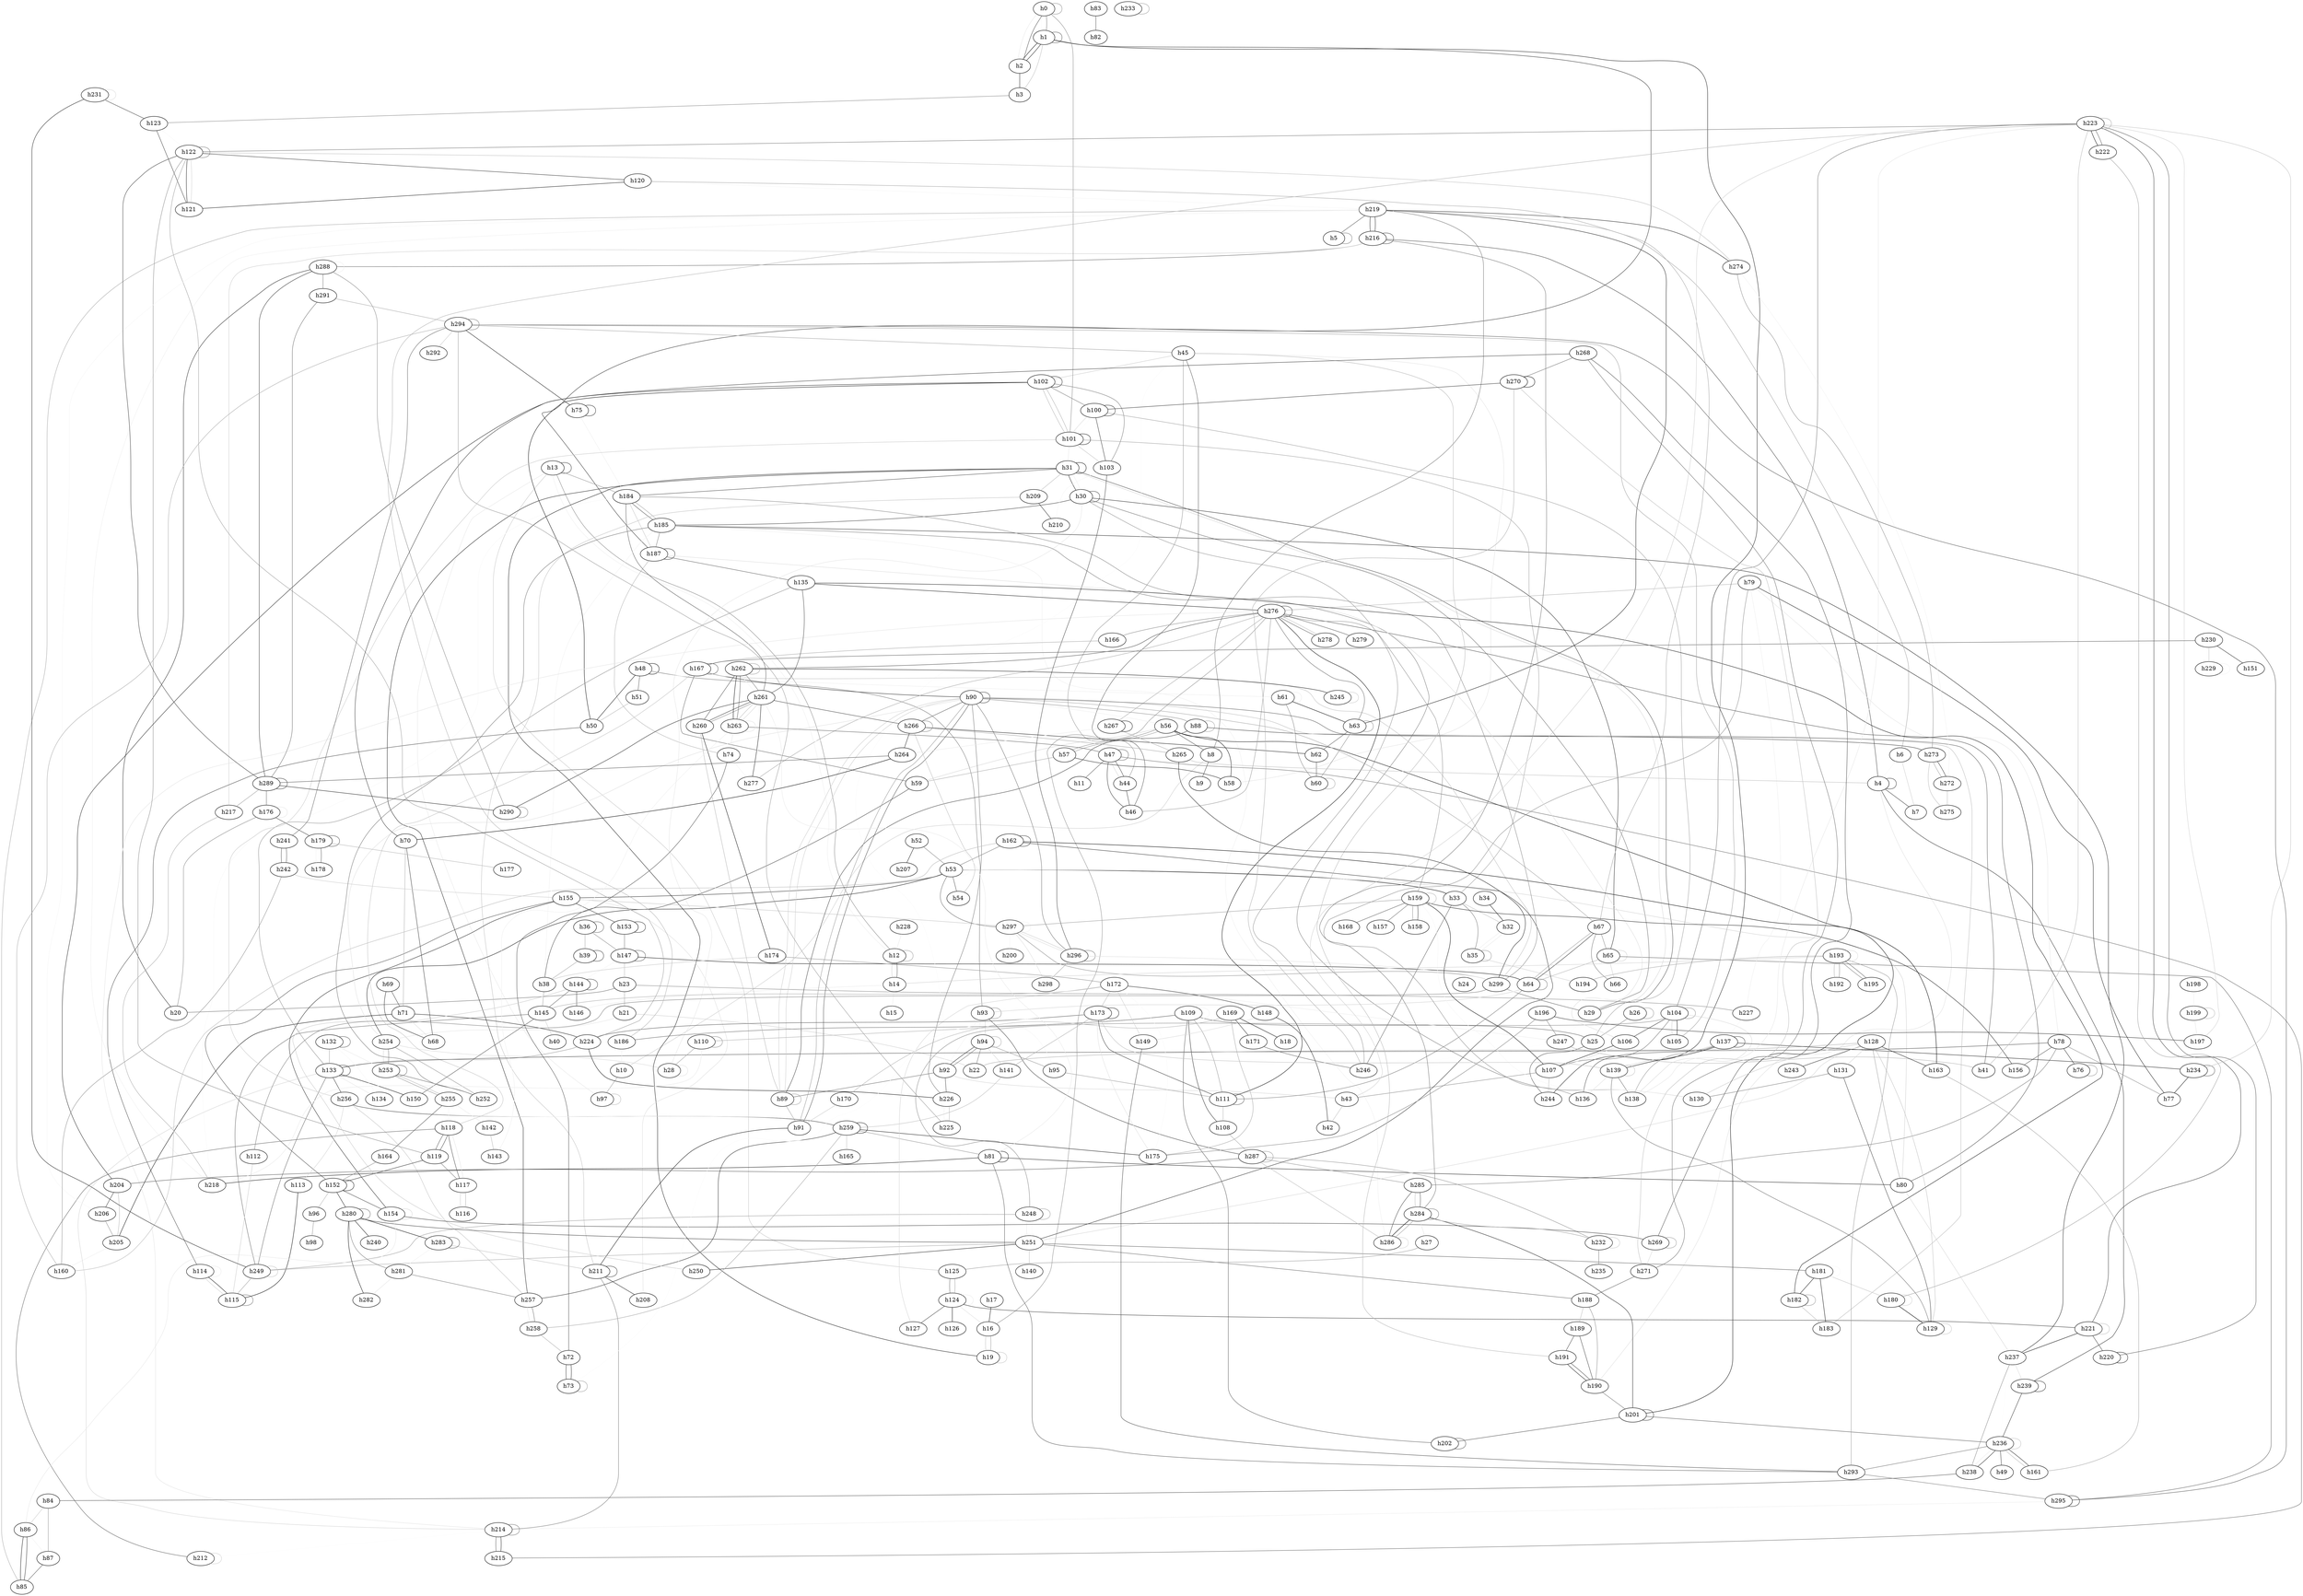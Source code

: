 graph G {
  {edge [color="#8e8e8e"] h0 -- h0 }
  {edge [color="#fbfbfb"] h0 -- h1 }
  {edge [color="#e8e8e8"] h0 -- h2 }
  {edge [color="#777777"] h1 -- h0 }
  {edge [color="#383838"] h1 -- h187 }
  {edge [color="#595959"] h1 -- h1 }
  {edge [color="#222222"] h1 -- h244 }
  {edge [color="#131313"] h1 -- h2 }
  {edge [color="#bebebe"] h1 -- h3 }
  {edge [color="#535353"] h2 -- h0 }
  {edge [color="#282828"] h2 -- h1 }
  {edge [color="#313131"] h2 -- h3 }
  {edge [color="#888888"] h3 -- h123 }
  {edge [color="#424242"] h4 -- h7 }
  {edge [color="#474747"] h4 -- h216 }
  {edge [color="#383838"] h4 -- h239 }
  {edge [color="#dfdfdf"] h4 -- h190 }
  {edge [color="#3a3a3a"] h4 -- h4 }
  {edge [color="#7b7b7b"] h5 -- h5 }
  {edge [color="#cdcdcd"] h6 -- h7 }
  {edge [color="#f6f6f6"] h6 -- h4 }
  {edge [color="#4a4a4a"] h8 -- h9 }
  {edge [color="#cbcbcb"] h8 -- h10 }
  {edge [color="#9b9b9b"] h10 -- h97 }
  {edge [color="#9b9b9b"] h12 -- h12 }
  {edge [color="#878787"] h12 -- h13 }
  {edge [color="#cccccc"] h12 -- h14 }
  {edge [color="#eeeeee"] h13 -- h12 }
  {edge [color="#3b3b3b"] h13 -- h13 }
  {edge [color="#959595"] h13 -- h184 }
  {edge [color="#e7e7e7"] h13 -- h97 }
  {edge [color="#c6c6c6"] h13 -- h125 }
  {edge [color="#5d5d5d"] h14 -- h12 }
  {edge [color="#e9e9e9"] h14 -- h146 }
  {edge [color="#ececec"] h14 -- h15 }
  {edge [color="#c2c2c2"] h16 -- h19 }
  {edge [color="#191919"] h17 -- h16 }
  {edge [color="#9d9d9d"] h19 -- h16 }
  {edge [color="#c4c4c4"] h19 -- h19 }
  {edge [color="#888888"] h20 -- h176 }
  {edge [color="#2c2c2c"] h20 -- h288 }
  {edge [color="#cecece"] h21 -- h22 }
  {edge [color="#e4e4e4"] h21 -- h254 }
  {edge [color="#878787"] h23 -- h227 }
  {edge [color="#6e6e6e"] h23 -- h20 }
  {edge [color="#a7a7a7"] h23 -- h21 }
  {edge [color="#555555"] h25 -- h244 }
  {edge [color="#898989"] h26 -- h25 }
  {edge [color="#959595"] h26 -- h26 }
  {edge [color="#999999"] h27 -- h125 }
  {edge [color="#e1e1e1"] h28 -- h28 }
  {edge [color="#fcfcfc"] h29 -- h247 }
  {edge [color="#505050"] h29 -- h31 }
  {edge [color="#e4e4e4"] h30 -- h28 }
  {edge [color="#6e6e6e"] h30 -- h29 }
  {edge [color="#444444"] h30 -- h30 }
  {edge [color="#3e3e3e"] h30 -- h185 }
  {edge [color="#eeeeee"] h30 -- h31 }
  {edge [color="#929292"] h30 -- h246 }
  {edge [color="#2c2c2c"] h30 -- h65 }
  {edge [color="#bbbbbb"] h31 -- h209 }
  {edge [color="#d5d5d5"] h31 -- h29 }
  {edge [color="#222222"] h31 -- h19 }
  {edge [color="#4d4d4d"] h31 -- h184 }
  {edge [color="#272727"] h31 -- h30 }
  {edge [color="#151515"] h31 -- h31 }
  {edge [color="#262626"] h31 -- h257 }
  {edge [color="#eeeeee"] h32 -- h35 }
  {edge [color="#5f5f5f"] h33 -- h246 }
  {edge [color="#c2c2c2"] h33 -- h32 }
  {edge [color="#1c1c1c"] h34 -- h32 }
  {edge [color="#777777"] h35 -- h33 }
  {edge [color="#cecece"] h35 -- h194 }
  {edge [color="#959595"] h35 -- h35 }
  {edge [color="#f9f9f9"] h35 -- h24 }
  {edge [color="#e9e9e9"] h35 -- h32 }
  {edge [color="#a8a8a8"] h36 -- h39 }
  {edge [color="#666666"] h36 -- h36 }
  {edge [color="#8d8d8d"] h36 -- h147 }
  {edge [color="#a0a0a0"] h38 -- h145 }
  {edge [color="#f1f1f1"] h38 -- h185 }
  {edge [color="#a7a7a7"] h39 -- h38 }
  {edge [color="#404040"] h39 -- h39 }
  {edge [color="#bebebe"] h43 -- h42 }
  {edge [color="#949494"] h44 -- h45 }
  {edge [color="#3a3a3a"] h44 -- h46 }
  {edge [color="#474747"] h44 -- h47 }
  {edge [color="#585858"] h45 -- h46 }
  {edge [color="#e2e2e2"] h45 -- h58 }
  {edge [color="#cbcbcb"] h45 -- h102 }
  {edge [color="#fafafa"] h45 -- h92 }
  {edge [color="#d3d3d3"] h47 -- h44 }
  {edge [color="#606060"] h47 -- h11 }
  {edge [color="#6b6b6b"] h47 -- h215 }
  {edge [color="#373737"] h47 -- h46 }
  {edge [color="#6a6a6a"] h47 -- h47 }
  {edge [color="#777777"] h48 -- h93 }
  {edge [color="#ededed"] h48 -- h61 }
  {edge [color="#1e1e1e"] h48 -- h50 }
  {edge [color="#606060"] h48 -- h51 }
  {edge [color="#111111"] h48 -- h48 }
  {edge [color="#4d4d4d"] h50 -- h114 }
  {edge [color="#b7b7b7"] h51 -- h50 }
  {edge [color="#232323"] h52 -- h207 }
  {edge [color="#848484"] h52 -- h53 }
  {edge [color="#6c6c6c"] h53 -- h297 }
  {edge [color="#000000"] h53 -- h33 }
  {edge [color="#2d2d2d"] h53 -- h155 }
  {edge [color="#1b1b1b"] h53 -- h254 }
  {edge [color="#d0d0d0"] h53 -- h80 }
  {edge [color="#f9f9f9"] h53 -- h53 }
  {edge [color="#555555"] h53 -- h54 }
  {edge [color="#8c8c8c"] h56 -- h57 }
  {edge [color="#535353"] h56 -- h8 }
  {edge [color="#111111"] h56 -- h201 }
  {edge [color="#131313"] h56 -- h58 }
  {edge [color="#d3d3d3"] h56 -- h59 }
  {edge [color="#9c9c9c"] h57 -- h56 }
  {edge [color="#292929"] h57 -- h58 }
  {edge [color="#a8a8a8"] h57 -- h59 }
  {edge [color="#4a4a4a"] h59 -- h38 }
  {edge [color="#676767"] h59 -- h167 }
  {edge [color="#a5a5a5"] h60 -- h60 }
  {edge [color="#838383"] h61 -- h60 }
  {edge [color="#ebebeb"] h61 -- h61 }
  {edge [color="#111111"] h61 -- h63 }
  {edge [color="#555555"] h62 -- h60 }
  {edge [color="#8c8c8c"] h63 -- h60 }
  {edge [color="#5f5f5f"] h63 -- h62 }
  {edge [color="#8a8a8a"] h63 -- h63 }
  {edge [color="#232323"] h63 -- h219 }
  {edge [color="#d0d0d0"] h64 -- h93 }
  {edge [color="#7b7b7b"] h64 -- h111 }
  {edge [color="#333333"] h64 -- h67 }
  {edge [color="#767676"] h64 -- h64 }
  {edge [color="#cdcdcd"] h65 -- h66 }
  {edge [color="#b3b3b3"] h65 -- h64 }
  {edge [color="#616161"] h65 -- h295 }
  {edge [color="#cdcdcd"] h65 -- h65 }
  {edge [color="#767676"] h66 -- h67 }
  {edge [color="#9f9f9f"] h67 -- h64 }
  {edge [color="#898989"] h67 -- h65 }
  {edge [color="#494949"] h69 -- h71 }
  {edge [color="#2f2f2f"] h69 -- h68 }
  {edge [color="#aeaeae"] h70 -- h71 }
  {edge [color="#3e3e3e"] h70 -- h68 }
  {edge [color="#111111"] h71 -- h205 }
  {edge [color="#dddddd"] h71 -- h68 }
  {edge [color="#232323"] h71 -- h224 }
  {edge [color="#3c3c3c"] h72 -- h73 }
  {edge [color="#333333"] h73 -- h72 }
  {edge [color="#9b9b9b"] h73 -- h73 }
  {edge [color="#535353"] h74 -- h72 }
  {edge [color="#f3f3f3"] h74 -- h277 }
  {edge [color="#efefef"] h75 -- h184 }
  {edge [color="#343434"] h75 -- h75 }
  {edge [color="#949494"] h76 -- h76 }
  {edge [color="#8f8f8f"] h78 -- h77 }
  {edge [color="#4b4b4b"] h78 -- h133 }
  {edge [color="#5a5a5a"] h78 -- h156 }
  {edge [color="#383838"] h78 -- h76 }
  {edge [color="#7a7a7a"] h78 -- h285 }
  {edge [color="#222222"] h79 -- h77 }
  {edge [color="#b1b1b1"] h79 -- h276 }
  {edge [color="#e4e4e4"] h79 -- h78 }
  {edge [color="#eeeeee"] h79 -- h227 }
  {edge [color="#8d8d8d"] h79 -- h136 }
  {edge [color="#d5d5d5"] h80 -- h237 }
  {edge [color="#5b5b5b"] h81 -- h293 }
  {edge [color="#212121"] h81 -- h80 }
  {edge [color="#181818"] h81 -- h218 }
  {edge [color="#1a1a1a"] h81 -- h81 }
  {edge [color="#5c5c5c"] h83 -- h82 }
  {edge [color="#cbcbcb"] h84 -- h86 }
  {edge [color="#979797"] h84 -- h87 }
  {edge [color="#393939"] h85 -- h86 }
  {edge [color="#a8a8a8"] h85 -- h219 }
  {edge [color="#212121"] h86 -- h85 }
  {edge [color="#f1f1f1"] h86 -- h87 }
  {edge [color="#5e5e5e"] h87 -- h85 }
  {edge [color="#a3a3a3"] h88 -- h88 }
  {edge [color="#444444"] h88 -- h89 }
  {edge [color="#3c3c3c"] h88 -- h273 }
  {edge [color="#a0a0a0"] h89 -- h89 }
  {edge [color="#cccccc"] h89 -- h90 }
  {edge [color="#9f9f9f"] h89 -- h91 }
  {edge [color="#8d8d8d"] h90 -- h88 }
  {edge [color="#eeeeee"] h90 -- h56 }
  {edge [color="#a3a3a3"] h90 -- h67 }
  {edge [color="#dedede"] h90 -- h254 }
  {edge [color="#cbcbcb"] h90 -- h89 }
  {edge [color="#bbbbbb"] h90 -- h183 }
  {edge [color="#656565"] h90 -- h266 }
  {edge [color="#3d3d3d"] h90 -- h90 }
  {edge [color="#5d5d5d"] h90 -- h41 }
  {edge [color="#979797"] h90 -- h91 }
  {edge [color="#717171"] h90 -- h296 }
  {edge [color="#181818"] h91 -- h211 }
  {edge [color="#535353"] h91 -- h90 }
  {edge [color="#f4f4f4"] h92 -- h93 }
  {edge [color="#737373"] h92 -- h94 }
  {edge [color="#4e4e4e"] h92 -- h226 }
  {edge [color="#6b6b6b"] h92 -- h89 }
  {edge [color="#d3d3d3"] h92 -- h43 }
  {edge [color="#898989"] h93 -- h93 }
  {edge [color="#ebebeb"] h93 -- h94 }
  {edge [color="#434343"] h93 -- h287 }
  {edge [color="#cccccc"] h94 -- h93 }
  {edge [color="#777777"] h94 -- h22 }
  {edge [color="#ababab"] h94 -- h94 }
  {edge [color="#979797"] h94 -- h95 }
  {edge [color="#d4d4d4"] h94 -- h141 }
  {edge [color="#323232"] h94 -- h92 }
  {edge [color="#f5f5f5"] h95 -- h93 }
  {edge [color="#999999"] h95 -- h111 }
  {edge [color="#969696"] h96 -- h98 }
  {edge [color="#b6b6b6"] h97 -- h97 }
  {edge [color="#303030"] h100 -- h100 }
  {edge [color="#d9d9d9"] h100 -- h101 }
  {edge [color="#9e9e9e"] h100 -- h25 }
  {edge [color="#393939"] h100 -- h103 }
  {edge [color="#8b8b8b"] h101 -- h0 }
  {edge [color="#9f9f9f"] h101 -- h33 }
  {edge [color="#fbfbfb"] h101 -- h100 }
  {edge [color="#232323"] h101 -- h101 }
  {edge [color="#afafaf"] h101 -- h102 }
  {edge [color="#c8c8c8"] h101 -- h256 }
  {edge [color="#e8e8e8"] h101 -- h31 }
  {edge [color="#c4c4c4"] h101 -- h103 }
  {edge [color="#111111"] h102 -- h50 }
  {edge [color="#7d7d7d"] h102 -- h100 }
  {edge [color="#b3b3b3"] h102 -- h101 }
  {edge [color="#2a2a2a"] h102 -- h102 }
  {edge [color="#7b7b7b"] h102 -- h103 }
  {edge [color="#f6f6f6"] h103 -- h210 }
  {edge [color="#464646"] h103 -- h296 }
  {edge [color="#929292"] h104 -- h104 }
  {edge [color="#cbcbcb"] h104 -- h105 }
  {edge [color="#d8d8d8"] h104 -- h138 }
  {edge [color="#888888"] h104 -- h248 }
  {edge [color="#3b3b3b"] h104 -- h106 }
  {edge [color="#151515"] h105 -- h104 }
  {edge [color="#dcdcdc"] h106 -- h187 }
  {edge [color="#1d1d1d"] h106 -- h107 }
  {edge [color="#747474"] h107 -- h104 }
  {edge [color="#dddddd"] h107 -- h106 }
  {edge [color="#b8b8b8"] h107 -- h244 }
  {edge [color="#888888"] h107 -- h43 }
  {edge [color="#a9a9a9"] h108 -- h287 }
  {edge [color="#aaaaaa"] h109 -- h110 }
  {edge [color="#969696"] h109 -- h111 }
  {edge [color="#636363"] h109 -- h25 }
  {edge [color="#303030"] h109 -- h108 }
  {edge [color="#5e5e5e"] h109 -- h202 }
  {edge [color="#f1f1f1"] h109 -- h109 }
  {edge [color="#686868"] h109 -- h186 }
  {edge [color="#8c8c8c"] h110 -- h110 }
  {edge [color="#a3a3a3"] h110 -- h28 }
  {edge [color="#e8e8e8"] h110 -- h218 }
  {edge [color="#5d5d5d"] h111 -- h111 }
  {edge [color="#b6b6b6"] h111 -- h108 }
  {edge [color="#cacaca"] h112 -- h115 }
  {edge [color="#111111"] h113 -- h115 }
  {edge [color="#cfcfcf"] h114 -- h115 }
  {edge [color="#eaeaea"] h114 -- h114 }
  {edge [color="#707070"] h115 -- h115 }
  {edge [color="#1c1c1c"] h115 -- h114 }
  {edge [color="#b0b0b0"] h116 -- h117 }
  {edge [color="#cdcdcd"] h117 -- h116 }
  {edge [color="#e2e2e2"] h117 -- h118 }
  {edge [color="#4a4a4a"] h118 -- h117 }
  {edge [color="#626262"] h118 -- h212 }
  {edge [color="#575757"] h118 -- h119 }
  {edge [color="#8c8c8c"] h119 -- h122 }
  {edge [color="#7a7a7a"] h119 -- h117 }
  {edge [color="#4a4a4a"] h119 -- h118 }
  {edge [color="#363636"] h119 -- h152 }
  {edge [color="#222222"] h120 -- h121 }
  {edge [color="#a4a4a4"] h120 -- h67 }
  {edge [color="#f5f5f5"] h120 -- h219 }
  {edge [color="#d1d1d1"] h121 -- h122 }
  {edge [color="#262626"] h122 -- h121 }
  {edge [color="#7a7a7a"] h122 -- h122 }
  {edge [color="#3b3b3b"] h122 -- h120 }
  {edge [color="#444444"] h123 -- h121 }
  {edge [color="#f9f9f9"] h123 -- h122 }
  {edge [color="#dfdfdf"] h124 -- h16 }
  {edge [color="#141414"] h124 -- h126 }
  {edge [color="#4c4c4c"] h124 -- h127 }
  {edge [color="#3c3c3c"] h124 -- h221 }
  {edge [color="#eaeaea"] h124 -- h124 }
  {edge [color="#a2a2a2"] h124 -- h125 }
  {edge [color="#6f6f6f"] h125 -- h124 }
  {edge [color="#a9a9a9"] h128 -- h22 }
  {edge [color="#303030"] h128 -- h243 }
  {edge [color="#c0c0c0"] h128 -- h129 }
  {edge [color="#a1a1a1"] h128 -- h80 }
  {edge [color="#292929"] h128 -- h163 }
  {edge [color="#d4d4d4"] h128 -- h251 }
  {edge [color="#c9c9c9"] h128 -- h130 }
  {edge [color="#d5d5d5"] h128 -- h131 }
  {edge [color="#c5c5c5"] h129 -- h129 }
  {edge [color="#424242"] h131 -- h129 }
  {edge [color="#7d7d7d"] h131 -- h130 }
  {edge [color="#e9e9e9"] h132 -- h253 }
  {edge [color="#5b5b5b"] h132 -- h132 }
  {edge [color="#a4a4a4"] h132 -- h133 }
  {edge [color="#f7f7f7"] h132 -- h134 }
  {edge [color="#d3d3d3"] h133 -- h214 }
  {edge [color="#383838"] h133 -- h133 }
  {edge [color="#666666"] h133 -- h249 }
  {edge [color="#1b1b1b"] h133 -- h150 }
  {edge [color="#e6e6e6"] h133 -- h134 }
  {edge [color="#373737"] h133 -- h256 }
  {edge [color="#8f8f8f"] h133 -- h135 }
  {edge [color="#1e1e1e"] h135 -- h276 }
  {edge [color="#484848"] h137 -- h137 }
  {edge [color="#959595"] h137 -- h138 }
  {edge [color="#cbcbcb"] h137 -- h139 }
  {edge [color="#242424"] h137 -- h234 }
  {edge [color="#4b4b4b"] h137 -- h136 }
  {edge [color="#121212"] h139 -- h137 }
  {edge [color="#6d6d6d"] h139 -- h138 }
  {edge [color="#c3c3c3"] h139 -- h139 }
  {edge [color="#6f6f6f"] h139 -- h129 }
  {edge [color="#e1e1e1"] h139 -- h136 }
  {edge [color="#bdbdbd"] h141 -- h259 }
  {edge [color="#b7b7b7"] h142 -- h143 }
  {edge [color="#484848"] h144 -- h144 }
  {edge [color="#696969"] h144 -- h145 }
  {edge [color="#c8c8c8"] h144 -- h250 }
  {edge [color="#454545"] h144 -- h146 }
  {edge [color="#585858"] h145 -- h150 }
  {edge [color="#676767"] h145 -- h249 }
  {edge [color="#cbcbcb"] h145 -- h40 }
  {edge [color="#b7b7b7"] h147 -- h23 }
  {edge [color="#f4f4f4"] h147 -- h144 }
  {edge [color="#131313"] h147 -- h64 }
  {edge [color="#5a5a5a"] h147 -- h147 }
  {edge [color="#d9d9d9"] h148 -- h149 }
  {edge [color="#262626"] h148 -- h42 }
  {edge [color="#cecece"] h149 -- h172 }
  {edge [color="#4d4d4d"] h149 -- h293 }
  {edge [color="#242424"] h152 -- h280 }
  {edge [color="#4e4e4e"] h152 -- h154 }
  {edge [color="#b5b5b5"] h152 -- h96 }
  {edge [color="#1c1c1c"] h152 -- h152 }
  {edge [color="#787878"] h153 -- h147 }
  {edge [color="#333333"] h153 -- h153 }
  {edge [color="#404040"] h154 -- h269 }
  {edge [color="#d6d6d6"] h154 -- h154 }
  {edge [color="#e7e7e7"] h154 -- h86 }
  {edge [color="#2c2c2c"] h155 -- h154 }
  {edge [color="#c2c2c2"] h155 -- h297 }
  {edge [color="#515151"] h155 -- h152 }
  {edge [color="#3b3b3b"] h155 -- h153 }
  {edge [color="#dddddd"] h155 -- h208 }
  {edge [color="#3f3f3f"] h158 -- h159 }
  {edge [color="#b3b3b3"] h159 -- h159 }
  {edge [color="#999999"] h159 -- h297 }
  {edge [color="#262626"] h159 -- h156 }
  {edge [color="#121212"] h159 -- h107 }
  {edge [color="#646464"] h159 -- h168 }
  {edge [color="#737373"] h159 -- h157 }
  {edge [color="#f6f6f6"] h159 -- h130 }
  {edge [color="#8f8f8f"] h159 -- h158 }
  {edge [color="#2f2f2f"] h161 -- h236 }
  {edge [color="#b8b8b8"] h162 -- h160 }
  {edge [color="#3b3b3b"] h162 -- h162 }
  {edge [color="#808080"] h162 -- h53 }
  {edge [color="#000000"] h162 -- h163 }
  {edge [color="#363636"] h162 -- h251 }
  {edge [color="#a4a4a4"] h163 -- h161 }
  {edge [color="#919191"] h164 -- h152 }
  {edge [color="#a6a6a6"] h166 -- h167 }
  {edge [color="#5a5a5a"] h167 -- h167 }
  {edge [color="#292929"] h167 -- h90 }
  {edge [color="#bebebe"] h167 -- h299 }
  {edge [color="#c2c2c2"] h167 -- h118 }
  {edge [color="#b2b2b2"] h169 -- h170 }
  {edge [color="#2c2c2c"] h169 -- h171 }
  {edge [color="#1b1b1b"] h169 -- h18 }
  {edge [color="#a7a7a7"] h169 -- h175 }
  {edge [color="#cacaca"] h170 -- h91 }
  {edge [color="#666666"] h171 -- h246 }
  {edge [color="#343434"] h172 -- h148 }
  {edge [color="#ececec"] h172 -- h247 }
  {edge [color="#d2d2d2"] h172 -- h127 }
  {edge [color="#a9a9a9"] h172 -- h145 }
  {edge [color="#bbbbbb"] h172 -- h173 }
  {edge [color="#f9f9f9"] h172 -- h175 }
  {edge [color="#404040"] h173 -- h111 }
  {edge [color="#fbfbfb"] h173 -- h73 }
  {edge [color="#bfbfbf"] h173 -- h139 }
  {edge [color="#242424"] h173 -- h173 }
  {edge [color="#aeaeae"] h173 -- h141 }
  {edge [color="#555555"] h173 -- h224 }
  {edge [color="#dfdfdf"] h173 -- h175 }
  {edge [color="#c5c5c5"] h174 -- h38 }
  {edge [color="#8e8e8e"] h174 -- h172 }
  {edge [color="#e4e4e4"] h176 -- h176 }
  {edge [color="#494949"] h176 -- h179 }
  {edge [color="#fefefe"] h177 -- h155 }
  {edge [color="#5f5f5f"] h178 -- h179 }
  {edge [color="#b4b4b4"] h179 -- h177 }
  {edge [color="#f3f3f3"] h179 -- h178 }
  {edge [color="#525252"] h179 -- h179 }
  {edge [color="#000000"] h180 -- h129 }
  {edge [color="#cecece"] h180 -- h180 }
  {edge [color="#f7f7f7"] h181 -- h181 }
  {edge [color="#1f1f1f"] h181 -- h182 }
  {edge [color="#1a1a1a"] h181 -- h183 }
  {edge [color="#c5c5c5"] h181 -- h180 }
  {edge [color="#979797"] h182 -- h182 }
  {edge [color="#b8b8b8"] h182 -- h183 }
  {edge [color="#1d1d1d"] h182 -- h135 }
  {edge [color="#5c5c5c"] h184 -- h261 }
  {edge [color="#565656"] h184 -- h185 }
  {edge [color="#f8f8f8"] h184 -- h218 }
  {edge [color="#7f7f7f"] h185 -- h187 }
  {edge [color="#efefef"] h185 -- h286 }
  {edge [color="#272727"] h185 -- h237 }
  {edge [color="#a4a4a4"] h185 -- h184 }
  {edge [color="#7a7a7a"] h185 -- h130 }
  {edge [color="#eeeeee"] h186 -- h10 }
  {edge [color="#393939"] h187 -- h187 }
  {edge [color="#b2b2b2"] h187 -- h74 }
  {edge [color="#c5c5c5"] h187 -- h184 }
  {edge [color="#636363"] h187 -- h135 }
  {edge [color="#bdbdbd"] h188 -- h189 }
  {edge [color="#494949"] h189 -- h191 }
  {edge [color="#8c8c8c"] h190 -- h188 }
  {edge [color="#444444"] h190 -- h189 }
  {edge [color="#777777"] h190 -- h201 }
  {edge [color="#4d4d4d"] h190 -- h191 }
  {edge [color="#b5b5b5"] h191 -- h45 }
  {edge [color="#252525"] h191 -- h190 }
  {edge [color="#8b8b8b"] h192 -- h193 }
  {edge [color="#aeaeae"] h193 -- h192 }
  {edge [color="#d9d9d9"] h193 -- h193 }
  {edge [color="#989898"] h193 -- h293 }
  {edge [color="#a6a6a6"] h193 -- h194 }
  {edge [color="#808080"] h193 -- h195 }
  {edge [color="#cecece"] h193 -- h14 }
  {edge [color="#666666"] h195 -- h193 }
  {edge [color="#7e7e7e"] h196 -- h247 }
  {edge [color="#333333"] h196 -- h197 }
  {edge [color="#838383"] h196 -- h175 }
  {edge [color="#f0f0f0"] h198 -- h199 }
  {edge [color="#b9b9b9"] h199 -- h199 }
  {edge [color="#e5e5e5"] h199 -- h197 }
  {edge [color="#585858"] h201 -- h236 }
  {edge [color="#393939"] h201 -- h201 }
  {edge [color="#505050"] h201 -- h202 }
  {edge [color="#585858"] h202 -- h202 }
  {edge [color="#b7b7b7"] h204 -- h205 }
  {edge [color="#414141"] h204 -- h206 }
  {edge [color="#2a2a2a"] h204 -- h102 }
  {edge [color="#eeeeee"] h205 -- h160 }
  {edge [color="#8f8f8f"] h206 -- h205 }
  {edge [color="#f6f6f6"] h206 -- h219 }
  {edge [color="#313131"] h209 -- h210 }
  {edge [color="#c0c0c0"] h209 -- h211 }
  {edge [color="#7b7b7b"] h211 -- h214 }
  {edge [color="#404040"] h211 -- h211 }
  {edge [color="#2a2a2a"] h211 -- h208 }
  {edge [color="#cecece"] h212 -- h212 }
  {edge [color="#777777"] h214 -- h214 }
  {edge [color="#5f5f5f"] h214 -- h215 }
  {edge [color="#fcfcfc"] h214 -- h212 }
  {edge [color="#2a2a2a"] h215 -- h214 }
  {edge [color="#424242"] h216 -- h216 }
  {edge [color="#676767"] h216 -- h288 }
  {edge [color="#cccccc"] h216 -- h217 }
  {edge [color="#303030"] h216 -- h219 }
  {edge [color="#aaaaaa"] h217 -- h218 }
  {edge [color="#5c5c5c"] h219 -- h5 }
  {edge [color="#a3a3a3"] h219 -- h6 }
  {edge [color="#303030"] h219 -- h216 }
  {edge [color="#747474"] h219 -- h8 }
  {edge [color="#efefef"] h219 -- h218 }
  {edge [color="#fcfcfc"] h219 -- h219 }
  {edge [color="#252525"] h219 -- h274 }
  {edge [color="#2a2a2a"] h220 -- h220 }
  {edge [color="#444444"] h221 -- h220 }
  {edge [color="#151515"] h221 -- h237 }
  {edge [color="#bdbdbd"] h221 -- h221 }
  {edge [color="#5f5f5f"] h222 -- h223 }
  {edge [color="#a0a0a0"] h222 -- h180 }
  {edge [color="#757575"] h223 -- h104 }
  {edge [color="#5c5c5c"] h223 -- h220 }
  {edge [color="#e5e5e5"] h223 -- h138 }
  {edge [color="#424242"] h223 -- h221 }
  {edge [color="#737373"] h223 -- h122 }
  {edge [color="#121212"] h223 -- h222 }
  {edge [color="#b8b8b8"] h223 -- h41 }
  {edge [color="#c3c3c3"] h223 -- h234 }
  {edge [color="#a8a8a8"] h223 -- h223 }
  {edge [color="#b1b1b1"] h223 -- h186 }
  {edge [color="#d1d1d1"] h223 -- h197 }
  {edge [color="#cecece"] h223 -- h43 }
  {edge [color="#111111"] h224 -- h226 }
  {edge [color="#9d9d9d"] h224 -- h122 }
  {edge [color="#989898"] h224 -- h133 }
  {edge [color="#b5b5b5"] h225 -- h226 }
  {edge [color="#f0f0f0"] h226 -- h225 }
  {edge [color="#757575"] h226 -- h90 }
  {edge [color="#f6f6f6"] h227 -- h137 }
  {edge [color="#e8e8e8"] h228 -- h12 }
  {edge [color="#f2f2f2"] h229 -- h229 }
  {edge [color="#595959"] h230 -- h167 }
  {edge [color="#333333"] h230 -- h151 }
  {edge [color="#c1c1c1"] h230 -- h229 }
  {edge [color="#dbdbdb"] h231 -- h231 }
  {edge [color="#2b2b2b"] h231 -- h249 }
  {edge [color="#4d4d4d"] h231 -- h123 }
  {edge [color="#c7c7c7"] h232 -- h232 }
  {edge [color="#7a7a7a"] h232 -- h235 }
  {edge [color="#9c9c9c"] h233 -- h233 }
  {edge [color="#1c1c1c"] h234 -- h77 }
  {edge [color="#5d5d5d"] h234 -- h234 }
  {edge [color="#c0c0c0"] h236 -- h236 }
  {edge [color="#3f3f3f"] h236 -- h49 }
  {edge [color="#fdfdfd"] h236 -- h237 }
  {edge [color="#ebebeb"] h236 -- h238 }
  {edge [color="#bababa"] h236 -- h161 }
  {edge [color="#727272"] h236 -- h293 }
  {edge [color="#ffffff"] h237 -- h237 }
  {edge [color="#dbdbdb"] h237 -- h239 }
  {edge [color="#303030"] h238 -- h236 }
  {edge [color="#8c8c8c"] h238 -- h237 }
  {edge [color="#535353"] h238 -- h84 }
  {edge [color="#3a3a3a"] h239 -- h236 }
  {edge [color="#323232"] h239 -- h239 }
  {edge [color="#575757"] h241 -- h242 }
  {edge [color="#8f8f8f"] h242 -- h160 }
  {edge [color="#cbcbcb"] h242 -- h155 }
  {edge [color="#5a5a5a"] h242 -- h241 }
  {edge [color="#c9c9c9"] h245 -- h245 }
  {edge [color="#b1b1b1"] h247 -- h41 }
  {edge [color="#fdfdfd"] h247 -- h246 }
  {edge [color="#9e9e9e"] h248 -- h248 }
  {edge [color="#e9e9e9"] h248 -- h251 }
  {edge [color="#a2a2a2"] h249 -- h115 }
  {edge [color="#9b9b9b"] h249 -- h248 }
  {edge [color="#c4c4c4"] h249 -- h249 }
  {edge [color="#5e5e5e"] h251 -- h181 }
  {edge [color="#fafafa"] h251 -- h248 }
  {edge [color="#676767"] h251 -- h188 }
  {edge [color="#a5a5a5"] h251 -- h249 }
  {edge [color="#bebebe"] h251 -- h140 }
  {edge [color="#222222"] h251 -- h250 }
  {edge [color="#f4f4f4"] h251 -- h251 }
  {edge [color="#747474"] h252 -- h185 }
  {edge [color="#6c6c6c"] h253 -- h253 }
  {edge [color="#7d7d7d"] h253 -- h254 }
  {edge [color="#999999"] h253 -- h255 }
  {edge [color="#696969"] h253 -- h252 }
  {edge [color="#d4d4d4"] h254 -- h253 }
  {edge [color="#d8d8d8"] h254 -- h28 }
  {edge [color="#949494"] h254 -- h252 }
  {edge [color="#b7b7b7"] h255 -- h253 }
  {edge [color="#f4f4f4"] h255 -- h118 }
  {edge [color="#ebebeb"] h255 -- h142 }
  {edge [color="#545454"] h255 -- h164 }
  {edge [color="#424242"] h256 -- h259 }
  {edge [color="#d3d3d3"] h256 -- h113 }
  {edge [color="#e3e3e3"] h257 -- h258 }
  {edge [color="#c2c2c2"] h257 -- h256 }
  {edge [color="#aeaeae"] h258 -- h72 }
  {edge [color="#707070"] h258 -- h257 }
  {edge [color="#a3a3a3"] h259 -- h258 }
  {edge [color="#c0c0c0"] h259 -- h165 }
  {edge [color="#272727"] h259 -- h259 }
  {edge [color="#f2f2f2"] h259 -- h256 }
  {edge [color="#939393"] h259 -- h81 }
  {edge [color="#333333"] h259 -- h257 }
  {edge [color="#1c1c1c"] h259 -- h175 }
  {edge [color="#b4b4b4"] h260 -- h89 }
  {edge [color="#8d8d8d"] h260 -- h261 }
  {edge [color="#111111"] h260 -- h174 }
  {edge [color="#414141"] h261 -- h260 }
  {edge [color="#484848"] h261 -- h266 }
  {edge [color="#262626"] h261 -- h277 }
  {edge [color="#4d4d4d"] h261 -- h135 }
  {edge [color="#7d7d7d"] h261 -- h262 }
  {edge [color="#313131"] h261 -- h290 }
  {edge [color="#e9e9e9"] h261 -- h81 }
  {edge [color="#bdbdbd"] h261 -- h263 }
  {edge [color="#545454"] h262 -- h260 }
  {edge [color="#f5f5f5"] h262 -- h261 }
  {edge [color="#1e1e1e"] h262 -- h245 }
  {edge [color="#9f9f9f"] h262 -- h262 }
  {edge [color="#111111"] h262 -- h263 }
  {edge [color="#efefef"] h263 -- h143 }
  {edge [color="#e5e5e5"] h263 -- h74 }
  {edge [color="#d5d5d5"] h263 -- h261 }
  {edge [color="#616161"] h263 -- h47 }
  {edge [color="#5e5e5e"] h263 -- h262 }
  {edge [color="#e1e1e1"] h263 -- h263 }
  {edge [color="#575757"] h264 -- h289 }
  {edge [color="#000000"] h264 -- h70 }
  {edge [color="#262626"] h265 -- h299 }
  {edge [color="#bdbdbd"] h265 -- h4 }
  {edge [color="#292929"] h266 -- h264 }
  {edge [color="#a5a5a5"] h266 -- h265 }
  {edge [color="#1e1e1e"] h266 -- h62 }
  {edge [color="#828282"] h266 -- h266 }
  {edge [color="#ffffff"] h266 -- h74 }
  {edge [color="#bbbbbb"] h266 -- h54 }
  {edge [color="#eaeaea"] h267 -- h264 }
  {edge [color="#afafaf"] h267 -- h265 }
  {edge [color="#222222"] h267 -- h267 }
  {edge [color="#505050"] h268 -- h269 }
  {edge [color="#767676"] h268 -- h270 }
  {edge [color="#6e6e6e"] h268 -- h271 }
  {edge [color="#3d3d3d"] h268 -- h70 }
  {edge [color="#9d9d9d"] h269 -- h269 }
  {edge [color="#d8d8d8"] h269 -- h271 }
  {edge [color="#121212"] h270 -- h270 }
  {edge [color="#3c3c3c"] h270 -- h100 }
  {edge [color="#bcbcbc"] h270 -- h271 }
  {edge [color="#adadad"] h270 -- h246 }
  {edge [color="#656565"] h271 -- h188 }
  {edge [color="#bcbcbc"] h272 -- h275 }
  {edge [color="#393939"] h272 -- h273 }
  {edge [color="#a1a1a1"] h273 -- h272 }
  {edge [color="#bfbfbf"] h274 -- h122 }
  {edge [color="#f2f2f2"] h274 -- h272 }
  {edge [color="#8e8e8e"] h274 -- h273 }
  {edge [color="#bcbcbc"] h275 -- h273 }
  {edge [color="#e3e3e3"] h276 -- h214 }
  {edge [color="#8f8f8f"] h276 -- h16 }
  {edge [color="#8d8d8d"] h276 -- h159 }
  {edge [color="#4a4a4a"] h276 -- h276 }
  {edge [color="#111111"] h276 -- h111 }
  {edge [color="#888888"] h276 -- h166 }
  {edge [color="#979797"] h276 -- h46 }
  {edge [color="#a6a6a6"] h276 -- h277 }
  {edge [color="#6b6b6b"] h276 -- h63 }
  {edge [color="#515151"] h276 -- h80 }
  {edge [color="#a8a8a8"] h276 -- h267 }
  {edge [color="#666666"] h276 -- h278 }
  {edge [color="#4f4f4f"] h276 -- h262 }
  {edge [color="#5e5e5e"] h276 -- h279 }
  {edge [color="#c1c1c1"] h278 -- h276 }
  {edge [color="#707070"] h280 -- h280 }
  {edge [color="#121212"] h280 -- h282 }
  {edge [color="#101010"] h280 -- h283 }
  {edge [color="#3c3c3c"] h280 -- h251 }
  {edge [color="#1e1e1e"] h280 -- h240 }
  {edge [color="#7c7c7c"] h281 -- h280 }
  {edge [color="#e5e5e5"] h281 -- h282 }
  {edge [color="#7a7a7a"] h281 -- h257 }
  {edge [color="#f2f2f2"] h283 -- h281 }
  {edge [color="#bfbfbf"] h283 -- h211 }
  {edge [color="#5e5e5e"] h283 -- h283 }
  {edge [color="#e3e3e3"] h284 -- h27 }
  {edge [color="#000000"] h284 -- h286 }
  {edge [color="#a0a0a0"] h284 -- h232 }
  {edge [color="#737373"] h284 -- h216 }
  {edge [color="#2b2b2b"] h284 -- h201 }
  {edge [color="#777777"] h284 -- h284 }
  {edge [color="#575757"] h284 -- h285 }
  {edge [color="#bdbdbd"] h285 -- h284 }
  {edge [color="#d3d3d3"] h286 -- h286 }
  {edge [color="#bbbbbb"] h286 -- h287 }
  {edge [color="#9f9f9f"] h286 -- h284 }
  {edge [color="#494949"] h286 -- h285 }
  {edge [color="#565656"] h287 -- h204 }
  {edge [color="#929292"] h287 -- h232 }
  {edge [color="#989898"] h287 -- h287 }
  {edge [color="#909090"] h287 -- h285 }
  {edge [color="#7b7b7b"] h288 -- h291 }
  {edge [color="#eeeeee"] h288 -- h288 }
  {edge [color="#6f6f6f"] h289 -- h291 }
  {edge [color="#717171"] h289 -- h176 }
  {edge [color="#414141"] h289 -- h122 }
  {edge [color="#3a3a3a"] h289 -- h288 }
  {edge [color="#a0a0a0"] h289 -- h217 }
  {edge [color="#414141"] h289 -- h289 }
  {edge [color="#262626"] h289 -- h290 }
  {edge [color="#878787"] h290 -- h288 }
  {edge [color="#848484"] h290 -- h290 }
  {edge [color="#a9a9a9"] h291 -- h294 }
  {edge [color="#7a7a7a"] h293 -- h295 }
  {edge [color="#999999"] h294 -- h225 }
  {edge [color="#9e9e9e"] h294 -- h105 }
  {edge [color="#aaaaaa"] h294 -- h160 }
  {edge [color="#c9c9c9"] h294 -- h292 }
  {edge [color="#a0a0a0"] h294 -- h45 }
  {edge [color="#7e7e7e"] h294 -- h294 }
  {edge [color="#585858"] h294 -- h295 }
  {edge [color="#262626"] h294 -- h75 }
  {edge [color="#666666"] h294 -- h241 }
  {edge [color="#ededed"] h295 -- h214 }
  {edge [color="#2e2e2e"] h295 -- h295 }
  {edge [color="#cbcbcb"] h296 -- h297 }
  {edge [color="#a7a7a7"] h296 -- h298 }
  {edge [color="#dedede"] h296 -- h299 }
  {edge [color="#787878"] h296 -- h296 }
  {edge [color="#f2f2f2"] h297 -- h297 }
  {edge [color="#dddddd"] h297 -- h298 }
  {edge [color="#f5f5f5"] h297 -- h200 }
  {edge [color="#8b8b8b"] h297 -- h299 }
  {edge [color="#dcdcdc"] h297 -- h296 }
  {edge [color="#fefefe"] h299 -- h104 }
  {edge [color="#616161"] h299 -- h29 }
  {edge [color="#7c7c7c"] h299 -- h112 }
  {edge [color="#858585"] h299 -- h184 }
}
